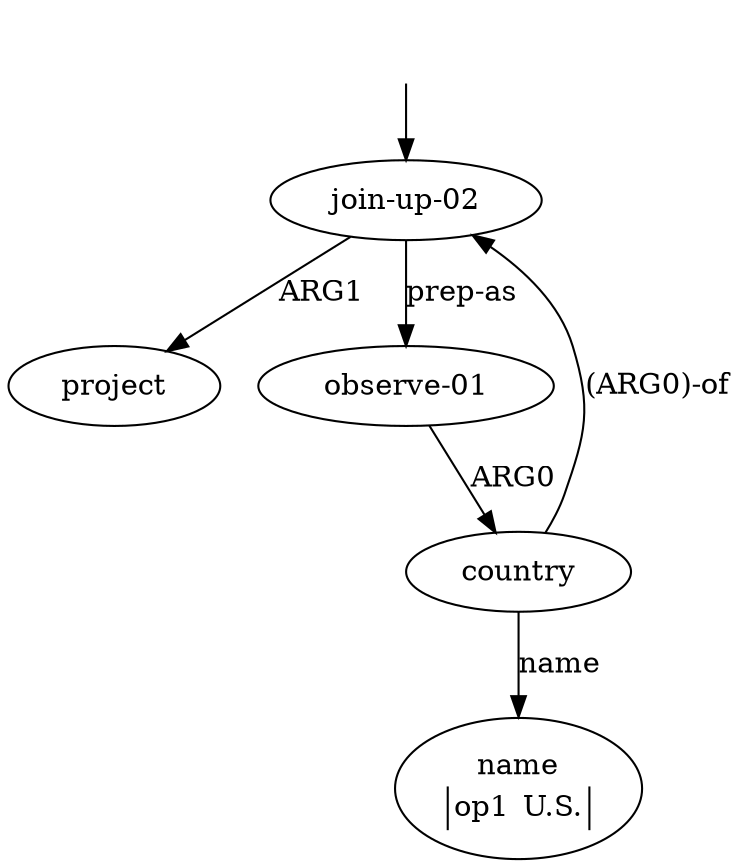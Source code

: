 digraph "233" {
  top [ style=invis ];
  top -> 0;
  0 [ label=<<table align="center" border="0" cellspacing="0"><tr><td colspan="2">join-up-02</td></tr></table>> ];
  1 [ label=<<table align="center" border="0" cellspacing="0"><tr><td colspan="2">project</td></tr></table>> ];
  2 [ label=<<table align="center" border="0" cellspacing="0"><tr><td colspan="2">observe-01</td></tr></table>> ];
  3 [ label=<<table align="center" border="0" cellspacing="0"><tr><td colspan="2">country</td></tr></table>> ];
  4 [ label=<<table align="center" border="0" cellspacing="0"><tr><td colspan="2">name</td></tr><tr><td sides="l" border="1" align="left">op1</td><td sides="r" border="1" align="left">U.S.</td></tr></table>> ];
  0 -> 1 [ label="ARG1" ];
  3 -> 4 [ label="name" ];
  0 -> 2 [ label="prep-as" ];
  2 -> 3 [ label="ARG0" ];
  3 -> 0 [ label="(ARG0)-of" ];
}

